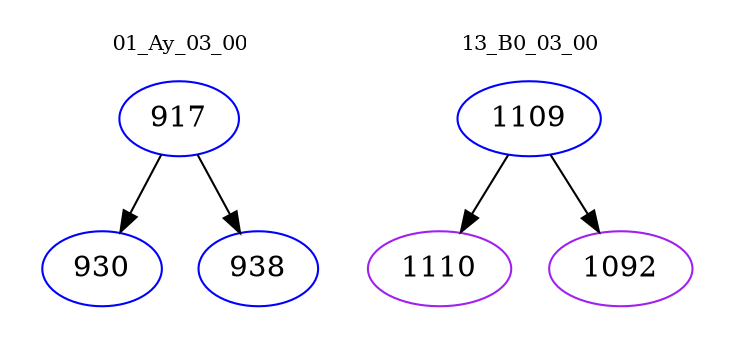 digraph{
subgraph cluster_0 {
color = white
label = "01_Ay_03_00";
fontsize=10;
T0_917 [label="917", color="blue"]
T0_917 -> T0_930 [color="black"]
T0_930 [label="930", color="blue"]
T0_917 -> T0_938 [color="black"]
T0_938 [label="938", color="blue"]
}
subgraph cluster_1 {
color = white
label = "13_B0_03_00";
fontsize=10;
T1_1109 [label="1109", color="blue"]
T1_1109 -> T1_1110 [color="black"]
T1_1110 [label="1110", color="purple"]
T1_1109 -> T1_1092 [color="black"]
T1_1092 [label="1092", color="purple"]
}
}
